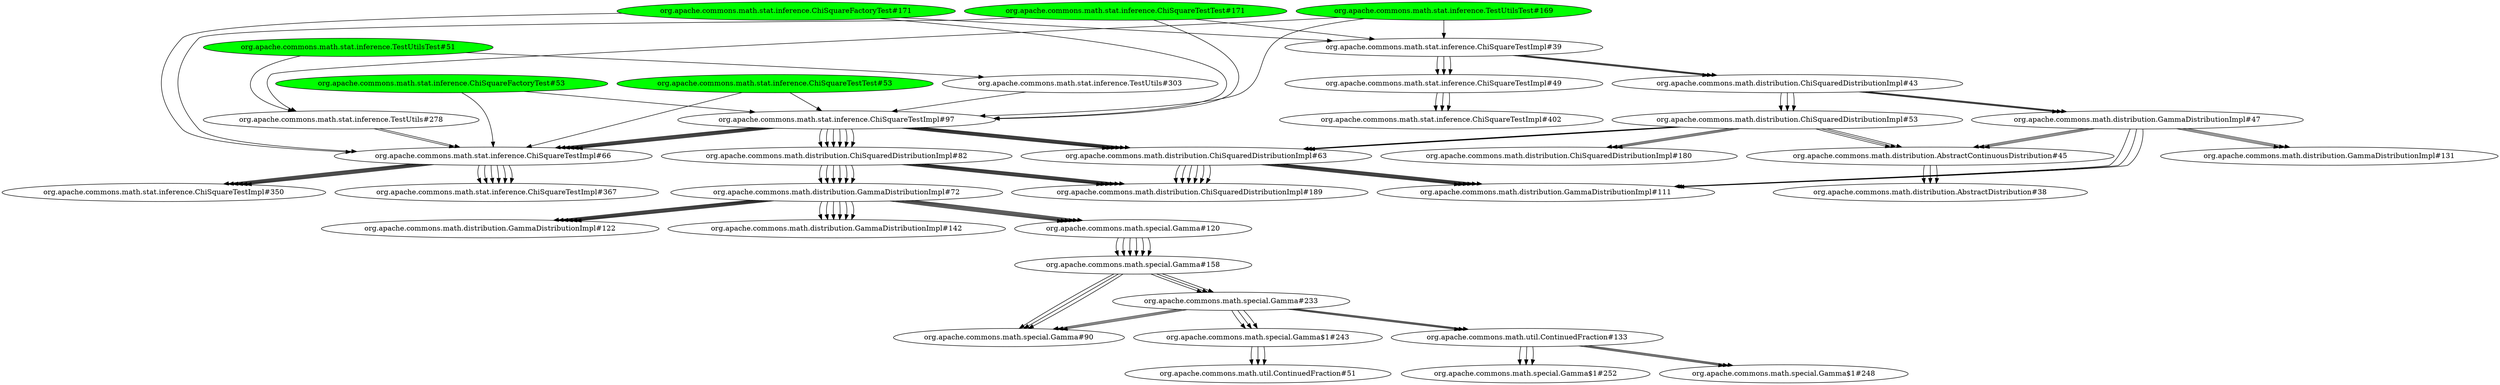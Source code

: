 digraph "cg/org.apache.commons.math.stat.inference.ChiSquareFactoryTest#171"
{
	"org.apache.commons.math.stat.inference.ChiSquareFactoryTest#53" [style=filled,fillcolor=green];
	"org.apache.commons.math.stat.inference.ChiSquareFactoryTest#53" -> "org.apache.commons.math.stat.inference.ChiSquareTestImpl#66";
	"org.apache.commons.math.stat.inference.ChiSquareTestImpl#66" -> "org.apache.commons.math.stat.inference.ChiSquareTestImpl#350";
	"org.apache.commons.math.stat.inference.ChiSquareTestImpl#66" -> "org.apache.commons.math.stat.inference.ChiSquareTestImpl#367";
	"org.apache.commons.math.stat.inference.ChiSquareFactoryTest#53" -> "org.apache.commons.math.stat.inference.ChiSquareTestImpl#97";
	"org.apache.commons.math.stat.inference.ChiSquareTestImpl#97" -> "org.apache.commons.math.distribution.ChiSquaredDistributionImpl#63";
	"org.apache.commons.math.distribution.ChiSquaredDistributionImpl#63" -> "org.apache.commons.math.distribution.ChiSquaredDistributionImpl#189";
	"org.apache.commons.math.distribution.ChiSquaredDistributionImpl#63" -> "org.apache.commons.math.distribution.GammaDistributionImpl#111";
	"org.apache.commons.math.stat.inference.ChiSquareTestImpl#97" -> "org.apache.commons.math.stat.inference.ChiSquareTestImpl#66";
	"org.apache.commons.math.stat.inference.ChiSquareTestImpl#97" -> "org.apache.commons.math.distribution.ChiSquaredDistributionImpl#82";
	"org.apache.commons.math.distribution.ChiSquaredDistributionImpl#82" -> "org.apache.commons.math.distribution.ChiSquaredDistributionImpl#189";
	"org.apache.commons.math.distribution.ChiSquaredDistributionImpl#82" -> "org.apache.commons.math.distribution.GammaDistributionImpl#72";
	"org.apache.commons.math.distribution.GammaDistributionImpl#72" -> "org.apache.commons.math.distribution.GammaDistributionImpl#122";
	"org.apache.commons.math.distribution.GammaDistributionImpl#72" -> "org.apache.commons.math.distribution.GammaDistributionImpl#142";
	"org.apache.commons.math.distribution.GammaDistributionImpl#72" -> "org.apache.commons.math.special.Gamma#120";
	"org.apache.commons.math.special.Gamma#120" -> "org.apache.commons.math.special.Gamma#158";
	"org.apache.commons.math.special.Gamma#158" -> "org.apache.commons.math.special.Gamma#90";
	"org.apache.commons.math.stat.inference.ChiSquareTestTest#171" [style=filled,fillcolor=green];
	"org.apache.commons.math.stat.inference.ChiSquareTestTest#171" -> "org.apache.commons.math.stat.inference.ChiSquareTestImpl#39";
	"org.apache.commons.math.stat.inference.ChiSquareTestImpl#39" -> "org.apache.commons.math.distribution.ChiSquaredDistributionImpl#43";
	"org.apache.commons.math.distribution.ChiSquaredDistributionImpl#43" -> "org.apache.commons.math.distribution.GammaDistributionImpl#47";
	"org.apache.commons.math.distribution.GammaDistributionImpl#47" -> "org.apache.commons.math.distribution.AbstractContinuousDistribution#45";
	"org.apache.commons.math.distribution.AbstractContinuousDistribution#45" -> "org.apache.commons.math.distribution.AbstractDistribution#38";
	"org.apache.commons.math.distribution.GammaDistributionImpl#47" -> "org.apache.commons.math.distribution.GammaDistributionImpl#111";
	"org.apache.commons.math.distribution.GammaDistributionImpl#47" -> "org.apache.commons.math.distribution.GammaDistributionImpl#131";
	"org.apache.commons.math.distribution.ChiSquaredDistributionImpl#43" -> "org.apache.commons.math.distribution.ChiSquaredDistributionImpl#53";
	"org.apache.commons.math.distribution.ChiSquaredDistributionImpl#53" -> "org.apache.commons.math.distribution.AbstractContinuousDistribution#45";
	"org.apache.commons.math.distribution.ChiSquaredDistributionImpl#53" -> "org.apache.commons.math.distribution.ChiSquaredDistributionImpl#180";
	"org.apache.commons.math.distribution.ChiSquaredDistributionImpl#53" -> "org.apache.commons.math.distribution.ChiSquaredDistributionImpl#63";
	"org.apache.commons.math.distribution.ChiSquaredDistributionImpl#63" -> "org.apache.commons.math.distribution.ChiSquaredDistributionImpl#189";
	"org.apache.commons.math.distribution.ChiSquaredDistributionImpl#63" -> "org.apache.commons.math.distribution.GammaDistributionImpl#111";
	"org.apache.commons.math.stat.inference.ChiSquareTestImpl#39" -> "org.apache.commons.math.stat.inference.ChiSquareTestImpl#49";
	"org.apache.commons.math.stat.inference.ChiSquareTestImpl#49" -> "org.apache.commons.math.stat.inference.ChiSquareTestImpl#402";
	"org.apache.commons.math.stat.inference.ChiSquareTestTest#171" -> "org.apache.commons.math.stat.inference.ChiSquareTestImpl#97";
	"org.apache.commons.math.stat.inference.ChiSquareTestImpl#97" -> "org.apache.commons.math.distribution.ChiSquaredDistributionImpl#63";
	"org.apache.commons.math.stat.inference.ChiSquareTestImpl#97" -> "org.apache.commons.math.stat.inference.ChiSquareTestImpl#66";
	"org.apache.commons.math.stat.inference.ChiSquareTestImpl#66" -> "org.apache.commons.math.stat.inference.ChiSquareTestImpl#350";
	"org.apache.commons.math.stat.inference.ChiSquareTestImpl#66" -> "org.apache.commons.math.stat.inference.ChiSquareTestImpl#367";
	"org.apache.commons.math.stat.inference.ChiSquareTestImpl#97" -> "org.apache.commons.math.distribution.ChiSquaredDistributionImpl#82";
	"org.apache.commons.math.distribution.ChiSquaredDistributionImpl#82" -> "org.apache.commons.math.distribution.ChiSquaredDistributionImpl#189";
	"org.apache.commons.math.distribution.ChiSquaredDistributionImpl#82" -> "org.apache.commons.math.distribution.GammaDistributionImpl#72";
	"org.apache.commons.math.distribution.GammaDistributionImpl#72" -> "org.apache.commons.math.distribution.GammaDistributionImpl#122";
	"org.apache.commons.math.distribution.GammaDistributionImpl#72" -> "org.apache.commons.math.distribution.GammaDistributionImpl#142";
	"org.apache.commons.math.distribution.GammaDistributionImpl#72" -> "org.apache.commons.math.special.Gamma#120";
	"org.apache.commons.math.special.Gamma#120" -> "org.apache.commons.math.special.Gamma#158";
	"org.apache.commons.math.special.Gamma#158" -> "org.apache.commons.math.special.Gamma#233";
	"org.apache.commons.math.special.Gamma#233" -> "org.apache.commons.math.special.Gamma$1#243";
	"org.apache.commons.math.special.Gamma$1#243" -> "org.apache.commons.math.util.ContinuedFraction#51";
	"org.apache.commons.math.special.Gamma#233" -> "org.apache.commons.math.util.ContinuedFraction#133";
	"org.apache.commons.math.util.ContinuedFraction#133" -> "org.apache.commons.math.special.Gamma$1#248";
	"org.apache.commons.math.util.ContinuedFraction#133" -> "org.apache.commons.math.special.Gamma$1#252";
	"org.apache.commons.math.special.Gamma#233" -> "org.apache.commons.math.special.Gamma#90";
	"org.apache.commons.math.stat.inference.ChiSquareTestTest#171" -> "org.apache.commons.math.stat.inference.ChiSquareTestImpl#66";
	"org.apache.commons.math.stat.inference.ChiSquareTestTest#53" [style=filled,fillcolor=green];
	"org.apache.commons.math.stat.inference.ChiSquareTestTest#53" -> "org.apache.commons.math.stat.inference.ChiSquareTestImpl#66";
	"org.apache.commons.math.stat.inference.ChiSquareTestImpl#66" -> "org.apache.commons.math.stat.inference.ChiSquareTestImpl#350";
	"org.apache.commons.math.stat.inference.ChiSquareTestImpl#66" -> "org.apache.commons.math.stat.inference.ChiSquareTestImpl#367";
	"org.apache.commons.math.stat.inference.ChiSquareTestTest#53" -> "org.apache.commons.math.stat.inference.ChiSquareTestImpl#97";
	"org.apache.commons.math.stat.inference.ChiSquareTestImpl#97" -> "org.apache.commons.math.distribution.ChiSquaredDistributionImpl#63";
	"org.apache.commons.math.distribution.ChiSquaredDistributionImpl#63" -> "org.apache.commons.math.distribution.ChiSquaredDistributionImpl#189";
	"org.apache.commons.math.distribution.ChiSquaredDistributionImpl#63" -> "org.apache.commons.math.distribution.GammaDistributionImpl#111";
	"org.apache.commons.math.stat.inference.ChiSquareTestImpl#97" -> "org.apache.commons.math.stat.inference.ChiSquareTestImpl#66";
	"org.apache.commons.math.stat.inference.ChiSquareTestImpl#97" -> "org.apache.commons.math.distribution.ChiSquaredDistributionImpl#82";
	"org.apache.commons.math.distribution.ChiSquaredDistributionImpl#82" -> "org.apache.commons.math.distribution.ChiSquaredDistributionImpl#189";
	"org.apache.commons.math.distribution.ChiSquaredDistributionImpl#82" -> "org.apache.commons.math.distribution.GammaDistributionImpl#72";
	"org.apache.commons.math.distribution.GammaDistributionImpl#72" -> "org.apache.commons.math.distribution.GammaDistributionImpl#122";
	"org.apache.commons.math.distribution.GammaDistributionImpl#72" -> "org.apache.commons.math.distribution.GammaDistributionImpl#142";
	"org.apache.commons.math.distribution.GammaDistributionImpl#72" -> "org.apache.commons.math.special.Gamma#120";
	"org.apache.commons.math.special.Gamma#120" -> "org.apache.commons.math.special.Gamma#158";
	"org.apache.commons.math.special.Gamma#158" -> "org.apache.commons.math.special.Gamma#90";
	"org.apache.commons.math.stat.inference.TestUtilsTest#169" [style=filled,fillcolor=green];
	"org.apache.commons.math.stat.inference.TestUtilsTest#169" -> "org.apache.commons.math.stat.inference.ChiSquareTestImpl#39";
	"org.apache.commons.math.stat.inference.ChiSquareTestImpl#39" -> "org.apache.commons.math.distribution.ChiSquaredDistributionImpl#43";
	"org.apache.commons.math.distribution.ChiSquaredDistributionImpl#43" -> "org.apache.commons.math.distribution.GammaDistributionImpl#47";
	"org.apache.commons.math.distribution.GammaDistributionImpl#47" -> "org.apache.commons.math.distribution.AbstractContinuousDistribution#45";
	"org.apache.commons.math.distribution.AbstractContinuousDistribution#45" -> "org.apache.commons.math.distribution.AbstractDistribution#38";
	"org.apache.commons.math.distribution.GammaDistributionImpl#47" -> "org.apache.commons.math.distribution.GammaDistributionImpl#111";
	"org.apache.commons.math.distribution.GammaDistributionImpl#47" -> "org.apache.commons.math.distribution.GammaDistributionImpl#131";
	"org.apache.commons.math.distribution.ChiSquaredDistributionImpl#43" -> "org.apache.commons.math.distribution.ChiSquaredDistributionImpl#53";
	"org.apache.commons.math.distribution.ChiSquaredDistributionImpl#53" -> "org.apache.commons.math.distribution.AbstractContinuousDistribution#45";
	"org.apache.commons.math.distribution.ChiSquaredDistributionImpl#53" -> "org.apache.commons.math.distribution.ChiSquaredDistributionImpl#180";
	"org.apache.commons.math.distribution.ChiSquaredDistributionImpl#53" -> "org.apache.commons.math.distribution.ChiSquaredDistributionImpl#63";
	"org.apache.commons.math.distribution.ChiSquaredDistributionImpl#63" -> "org.apache.commons.math.distribution.ChiSquaredDistributionImpl#189";
	"org.apache.commons.math.distribution.ChiSquaredDistributionImpl#63" -> "org.apache.commons.math.distribution.GammaDistributionImpl#111";
	"org.apache.commons.math.stat.inference.ChiSquareTestImpl#39" -> "org.apache.commons.math.stat.inference.ChiSquareTestImpl#49";
	"org.apache.commons.math.stat.inference.ChiSquareTestImpl#49" -> "org.apache.commons.math.stat.inference.ChiSquareTestImpl#402";
	"org.apache.commons.math.stat.inference.TestUtilsTest#169" -> "org.apache.commons.math.stat.inference.ChiSquareTestImpl#97";
	"org.apache.commons.math.stat.inference.ChiSquareTestImpl#97" -> "org.apache.commons.math.distribution.ChiSquaredDistributionImpl#63";
	"org.apache.commons.math.stat.inference.ChiSquareTestImpl#97" -> "org.apache.commons.math.stat.inference.ChiSquareTestImpl#66";
	"org.apache.commons.math.stat.inference.ChiSquareTestImpl#66" -> "org.apache.commons.math.stat.inference.ChiSquareTestImpl#350";
	"org.apache.commons.math.stat.inference.ChiSquareTestImpl#66" -> "org.apache.commons.math.stat.inference.ChiSquareTestImpl#367";
	"org.apache.commons.math.stat.inference.ChiSquareTestImpl#97" -> "org.apache.commons.math.distribution.ChiSquaredDistributionImpl#82";
	"org.apache.commons.math.distribution.ChiSquaredDistributionImpl#82" -> "org.apache.commons.math.distribution.ChiSquaredDistributionImpl#189";
	"org.apache.commons.math.distribution.ChiSquaredDistributionImpl#82" -> "org.apache.commons.math.distribution.GammaDistributionImpl#72";
	"org.apache.commons.math.distribution.GammaDistributionImpl#72" -> "org.apache.commons.math.distribution.GammaDistributionImpl#122";
	"org.apache.commons.math.distribution.GammaDistributionImpl#72" -> "org.apache.commons.math.distribution.GammaDistributionImpl#142";
	"org.apache.commons.math.distribution.GammaDistributionImpl#72" -> "org.apache.commons.math.special.Gamma#120";
	"org.apache.commons.math.special.Gamma#120" -> "org.apache.commons.math.special.Gamma#158";
	"org.apache.commons.math.special.Gamma#158" -> "org.apache.commons.math.special.Gamma#233";
	"org.apache.commons.math.special.Gamma#233" -> "org.apache.commons.math.special.Gamma$1#243";
	"org.apache.commons.math.special.Gamma$1#243" -> "org.apache.commons.math.util.ContinuedFraction#51";
	"org.apache.commons.math.special.Gamma#233" -> "org.apache.commons.math.util.ContinuedFraction#133";
	"org.apache.commons.math.util.ContinuedFraction#133" -> "org.apache.commons.math.special.Gamma$1#248";
	"org.apache.commons.math.util.ContinuedFraction#133" -> "org.apache.commons.math.special.Gamma$1#252";
	"org.apache.commons.math.special.Gamma#233" -> "org.apache.commons.math.special.Gamma#90";
	"org.apache.commons.math.stat.inference.TestUtilsTest#169" -> "org.apache.commons.math.stat.inference.TestUtils#278";
	"org.apache.commons.math.stat.inference.TestUtils#278" -> "org.apache.commons.math.stat.inference.ChiSquareTestImpl#66";
	"org.apache.commons.math.stat.inference.TestUtilsTest#51" [style=filled,fillcolor=green];
	"org.apache.commons.math.stat.inference.TestUtilsTest#51" -> "org.apache.commons.math.stat.inference.TestUtils#278";
	"org.apache.commons.math.stat.inference.TestUtils#278" -> "org.apache.commons.math.stat.inference.ChiSquareTestImpl#66";
	"org.apache.commons.math.stat.inference.ChiSquareTestImpl#66" -> "org.apache.commons.math.stat.inference.ChiSquareTestImpl#350";
	"org.apache.commons.math.stat.inference.ChiSquareTestImpl#66" -> "org.apache.commons.math.stat.inference.ChiSquareTestImpl#367";
	"org.apache.commons.math.stat.inference.TestUtilsTest#51" -> "org.apache.commons.math.stat.inference.TestUtils#303";
	"org.apache.commons.math.stat.inference.TestUtils#303" -> "org.apache.commons.math.stat.inference.ChiSquareTestImpl#97";
	"org.apache.commons.math.stat.inference.ChiSquareTestImpl#97" -> "org.apache.commons.math.distribution.ChiSquaredDistributionImpl#63";
	"org.apache.commons.math.distribution.ChiSquaredDistributionImpl#63" -> "org.apache.commons.math.distribution.ChiSquaredDistributionImpl#189";
	"org.apache.commons.math.distribution.ChiSquaredDistributionImpl#63" -> "org.apache.commons.math.distribution.GammaDistributionImpl#111";
	"org.apache.commons.math.stat.inference.ChiSquareTestImpl#97" -> "org.apache.commons.math.stat.inference.ChiSquareTestImpl#66";
	"org.apache.commons.math.stat.inference.ChiSquareTestImpl#97" -> "org.apache.commons.math.distribution.ChiSquaredDistributionImpl#82";
	"org.apache.commons.math.distribution.ChiSquaredDistributionImpl#82" -> "org.apache.commons.math.distribution.ChiSquaredDistributionImpl#189";
	"org.apache.commons.math.distribution.ChiSquaredDistributionImpl#82" -> "org.apache.commons.math.distribution.GammaDistributionImpl#72";
	"org.apache.commons.math.distribution.GammaDistributionImpl#72" -> "org.apache.commons.math.distribution.GammaDistributionImpl#122";
	"org.apache.commons.math.distribution.GammaDistributionImpl#72" -> "org.apache.commons.math.distribution.GammaDistributionImpl#142";
	"org.apache.commons.math.distribution.GammaDistributionImpl#72" -> "org.apache.commons.math.special.Gamma#120";
	"org.apache.commons.math.special.Gamma#120" -> "org.apache.commons.math.special.Gamma#158";
	"org.apache.commons.math.special.Gamma#158" -> "org.apache.commons.math.special.Gamma#90";
	"org.apache.commons.math.stat.inference.ChiSquareFactoryTest#171" [style=filled,fillcolor=green];
	"org.apache.commons.math.stat.inference.ChiSquareFactoryTest#171" -> "org.apache.commons.math.stat.inference.ChiSquareTestImpl#39";
	"org.apache.commons.math.stat.inference.ChiSquareTestImpl#39" -> "org.apache.commons.math.distribution.ChiSquaredDistributionImpl#43";
	"org.apache.commons.math.distribution.ChiSquaredDistributionImpl#43" -> "org.apache.commons.math.distribution.GammaDistributionImpl#47";
	"org.apache.commons.math.distribution.GammaDistributionImpl#47" -> "org.apache.commons.math.distribution.AbstractContinuousDistribution#45";
	"org.apache.commons.math.distribution.AbstractContinuousDistribution#45" -> "org.apache.commons.math.distribution.AbstractDistribution#38";
	"org.apache.commons.math.distribution.GammaDistributionImpl#47" -> "org.apache.commons.math.distribution.GammaDistributionImpl#111";
	"org.apache.commons.math.distribution.GammaDistributionImpl#47" -> "org.apache.commons.math.distribution.GammaDistributionImpl#131";
	"org.apache.commons.math.distribution.ChiSquaredDistributionImpl#43" -> "org.apache.commons.math.distribution.ChiSquaredDistributionImpl#53";
	"org.apache.commons.math.distribution.ChiSquaredDistributionImpl#53" -> "org.apache.commons.math.distribution.AbstractContinuousDistribution#45";
	"org.apache.commons.math.distribution.ChiSquaredDistributionImpl#53" -> "org.apache.commons.math.distribution.ChiSquaredDistributionImpl#180";
	"org.apache.commons.math.distribution.ChiSquaredDistributionImpl#53" -> "org.apache.commons.math.distribution.ChiSquaredDistributionImpl#63";
	"org.apache.commons.math.distribution.ChiSquaredDistributionImpl#63" -> "org.apache.commons.math.distribution.ChiSquaredDistributionImpl#189";
	"org.apache.commons.math.distribution.ChiSquaredDistributionImpl#63" -> "org.apache.commons.math.distribution.GammaDistributionImpl#111";
	"org.apache.commons.math.stat.inference.ChiSquareTestImpl#39" -> "org.apache.commons.math.stat.inference.ChiSquareTestImpl#49";
	"org.apache.commons.math.stat.inference.ChiSquareTestImpl#49" -> "org.apache.commons.math.stat.inference.ChiSquareTestImpl#402";
	"org.apache.commons.math.stat.inference.ChiSquareFactoryTest#171" -> "org.apache.commons.math.stat.inference.ChiSquareTestImpl#97";
	"org.apache.commons.math.stat.inference.ChiSquareTestImpl#97" -> "org.apache.commons.math.distribution.ChiSquaredDistributionImpl#63";
	"org.apache.commons.math.stat.inference.ChiSquareTestImpl#97" -> "org.apache.commons.math.stat.inference.ChiSquareTestImpl#66";
	"org.apache.commons.math.stat.inference.ChiSquareTestImpl#66" -> "org.apache.commons.math.stat.inference.ChiSquareTestImpl#350";
	"org.apache.commons.math.stat.inference.ChiSquareTestImpl#66" -> "org.apache.commons.math.stat.inference.ChiSquareTestImpl#367";
	"org.apache.commons.math.stat.inference.ChiSquareTestImpl#97" -> "org.apache.commons.math.distribution.ChiSquaredDistributionImpl#82";
	"org.apache.commons.math.distribution.ChiSquaredDistributionImpl#82" -> "org.apache.commons.math.distribution.ChiSquaredDistributionImpl#189";
	"org.apache.commons.math.distribution.ChiSquaredDistributionImpl#82" -> "org.apache.commons.math.distribution.GammaDistributionImpl#72";
	"org.apache.commons.math.distribution.GammaDistributionImpl#72" -> "org.apache.commons.math.distribution.GammaDistributionImpl#122";
	"org.apache.commons.math.distribution.GammaDistributionImpl#72" -> "org.apache.commons.math.distribution.GammaDistributionImpl#142";
	"org.apache.commons.math.distribution.GammaDistributionImpl#72" -> "org.apache.commons.math.special.Gamma#120";
	"org.apache.commons.math.special.Gamma#120" -> "org.apache.commons.math.special.Gamma#158";
	"org.apache.commons.math.special.Gamma#158" -> "org.apache.commons.math.special.Gamma#233";
	"org.apache.commons.math.special.Gamma#233" -> "org.apache.commons.math.special.Gamma$1#243";
	"org.apache.commons.math.special.Gamma$1#243" -> "org.apache.commons.math.util.ContinuedFraction#51";
	"org.apache.commons.math.special.Gamma#233" -> "org.apache.commons.math.util.ContinuedFraction#133";
	"org.apache.commons.math.util.ContinuedFraction#133" -> "org.apache.commons.math.special.Gamma$1#248";
	"org.apache.commons.math.util.ContinuedFraction#133" -> "org.apache.commons.math.special.Gamma$1#252";
	"org.apache.commons.math.special.Gamma#233" -> "org.apache.commons.math.special.Gamma#90";
	"org.apache.commons.math.stat.inference.ChiSquareFactoryTest#171" -> "org.apache.commons.math.stat.inference.ChiSquareTestImpl#66";
}
